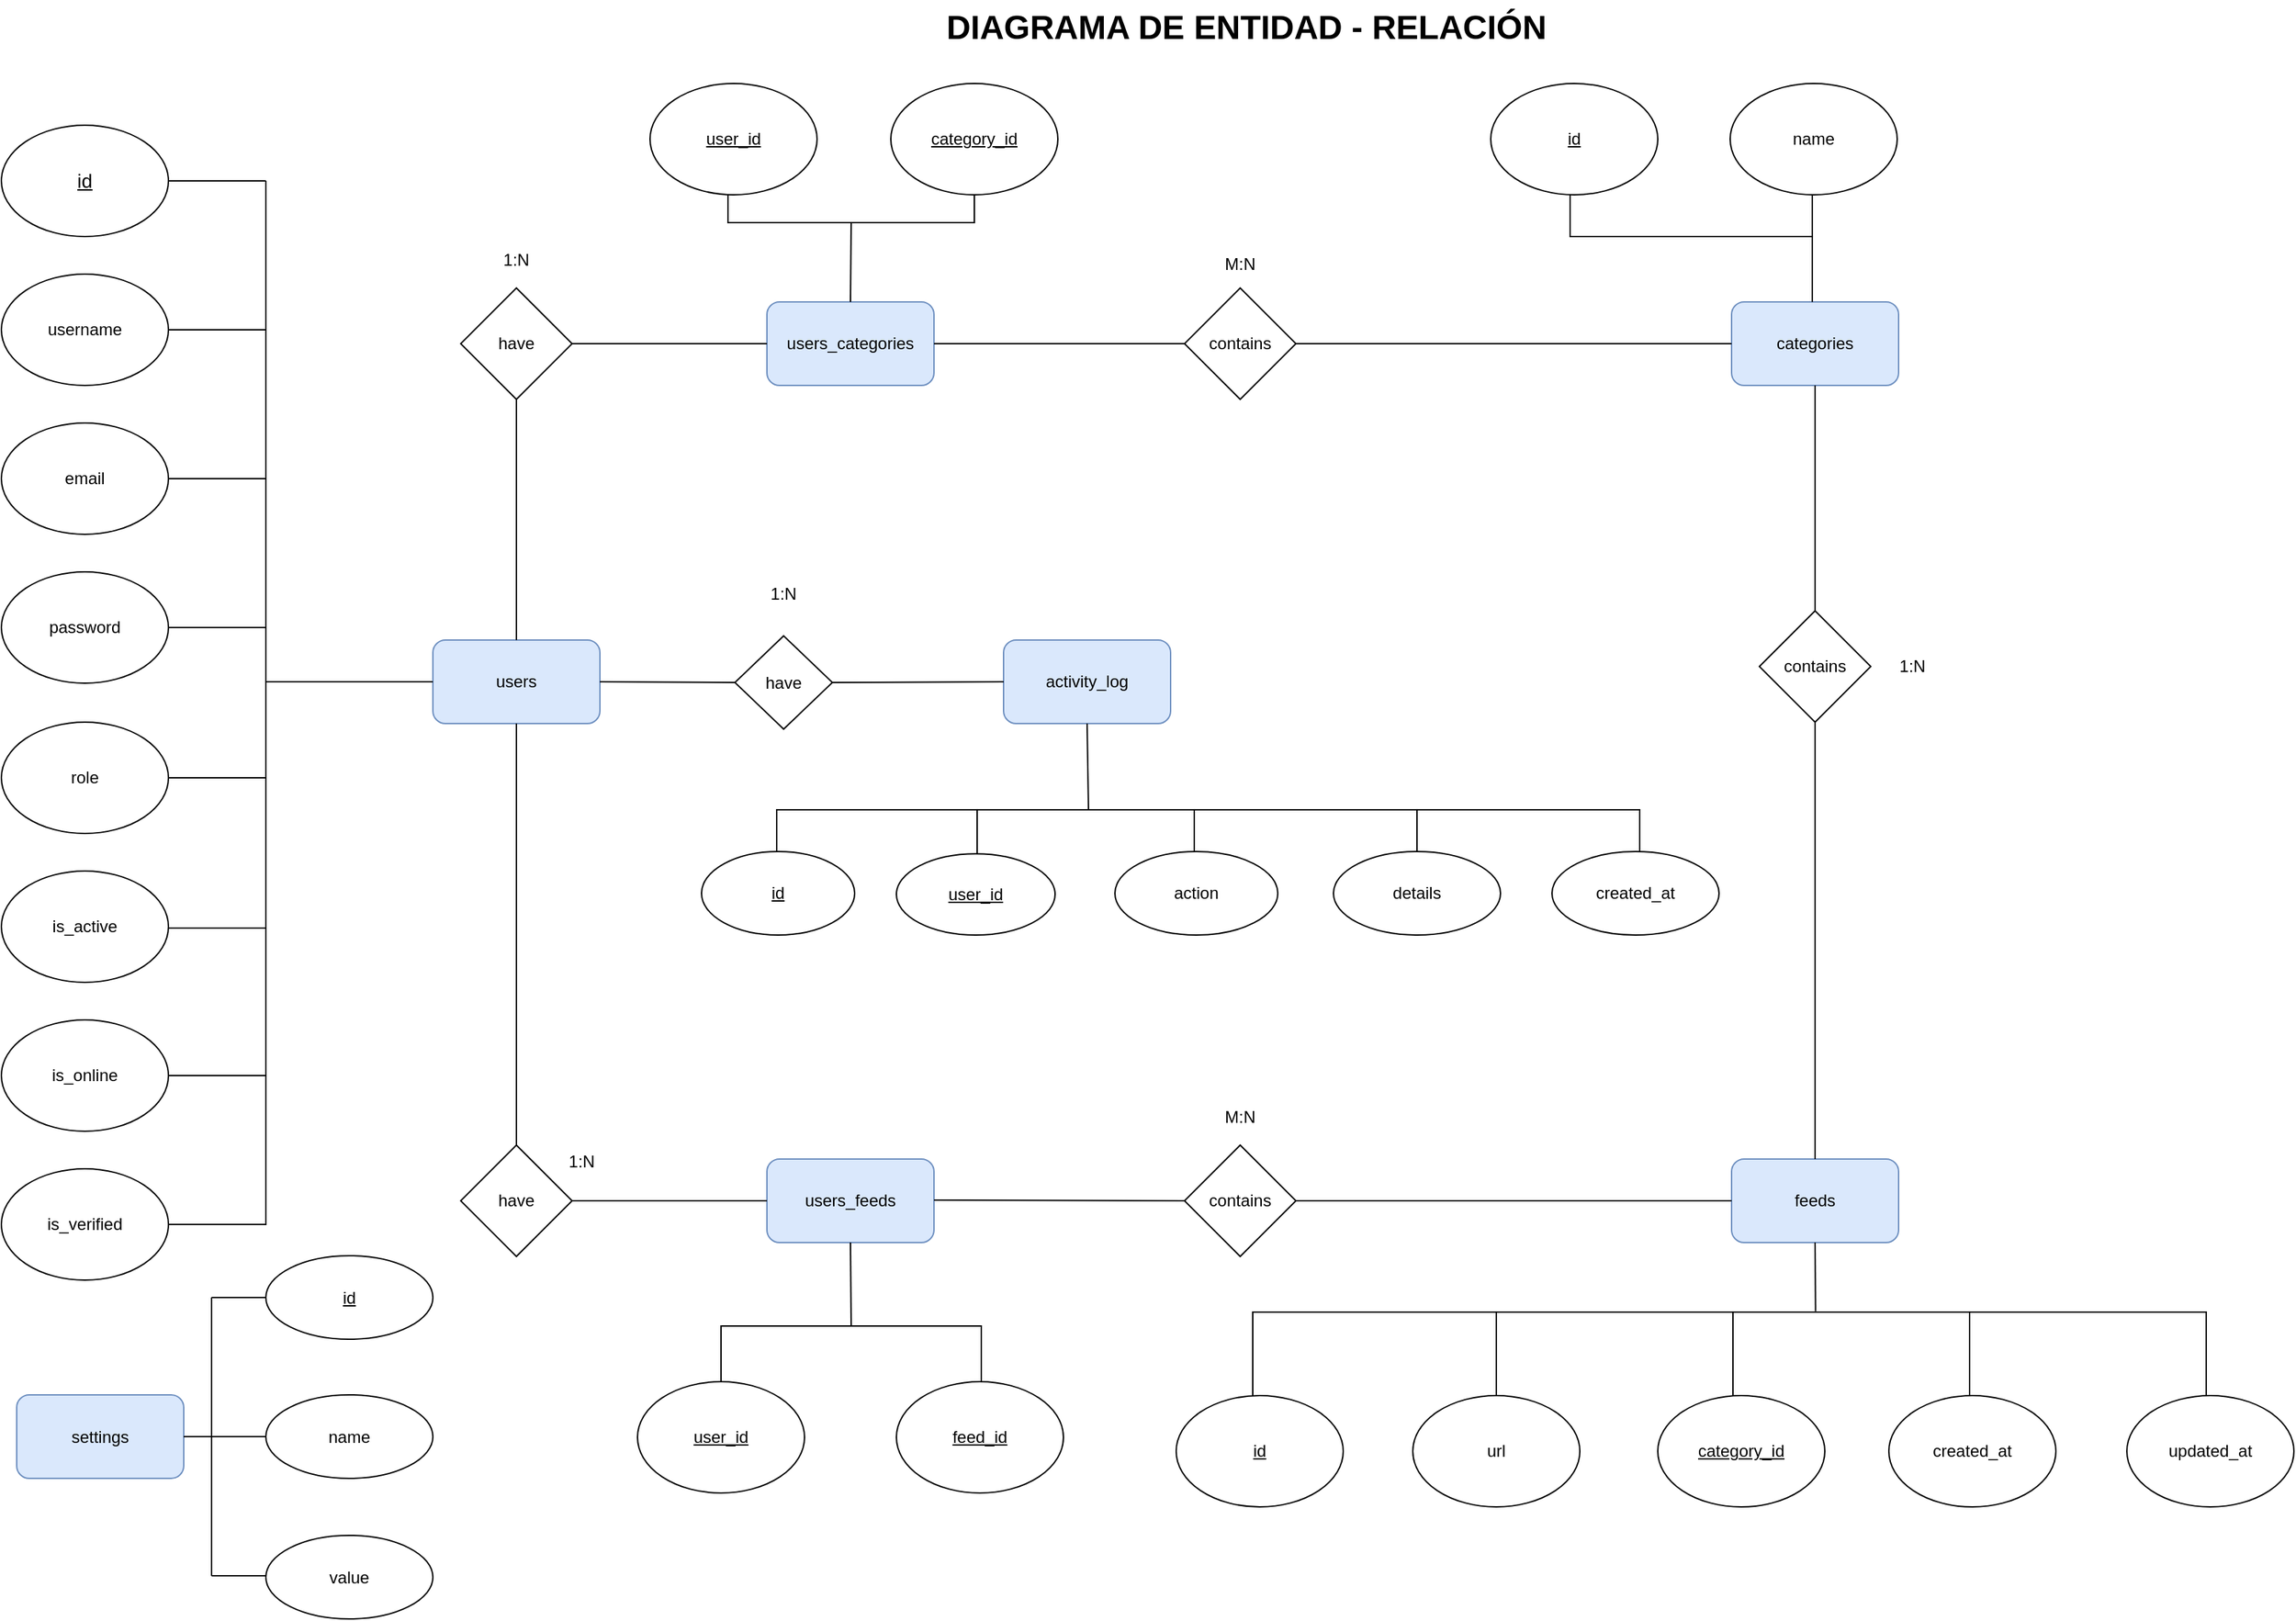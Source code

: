 <mxfile version="26.0.13">
  <diagram id="C5RBs43oDa-KdzZeNtuy" name="Page-1">
    <mxGraphModel dx="3341" dy="915" grid="1" gridSize="10" guides="1" tooltips="1" connect="1" arrows="1" fold="1" page="1" pageScale="1" pageWidth="1654" pageHeight="1169" math="0" shadow="0">
      <root>
        <mxCell id="WIyWlLk6GJQsqaUBKTNV-0" />
        <mxCell id="WIyWlLk6GJQsqaUBKTNV-1" parent="WIyWlLk6GJQsqaUBKTNV-0" />
        <mxCell id="qj_qt_bq18a2W61ubxum-1" value="&lt;u&gt;&lt;font style=&quot;font-size: 14px;&quot;&gt;id&lt;/font&gt;&lt;/u&gt;" style="ellipse;whiteSpace=wrap;html=1;" parent="WIyWlLk6GJQsqaUBKTNV-1" vertex="1">
          <mxGeometry x="-1647" y="90" width="120" height="80" as="geometry" />
        </mxCell>
        <mxCell id="qj_qt_bq18a2W61ubxum-2" value="username" style="ellipse;whiteSpace=wrap;html=1;" parent="WIyWlLk6GJQsqaUBKTNV-1" vertex="1">
          <mxGeometry x="-1647" y="197" width="120" height="80" as="geometry" />
        </mxCell>
        <mxCell id="qj_qt_bq18a2W61ubxum-3" value="email" style="ellipse;whiteSpace=wrap;html=1;" parent="WIyWlLk6GJQsqaUBKTNV-1" vertex="1">
          <mxGeometry x="-1647" y="304" width="120" height="80" as="geometry" />
        </mxCell>
        <mxCell id="qj_qt_bq18a2W61ubxum-4" value="password" style="ellipse;whiteSpace=wrap;html=1;" parent="WIyWlLk6GJQsqaUBKTNV-1" vertex="1">
          <mxGeometry x="-1647" y="411" width="120" height="80" as="geometry" />
        </mxCell>
        <mxCell id="qj_qt_bq18a2W61ubxum-5" value="role" style="ellipse;whiteSpace=wrap;html=1;flipV=1;" parent="WIyWlLk6GJQsqaUBKTNV-1" vertex="1">
          <mxGeometry x="-1647" y="519" width="120" height="80" as="geometry" />
        </mxCell>
        <mxCell id="qj_qt_bq18a2W61ubxum-6" value="is_active" style="ellipse;whiteSpace=wrap;html=1;" parent="WIyWlLk6GJQsqaUBKTNV-1" vertex="1">
          <mxGeometry x="-1647" y="626" width="120" height="80" as="geometry" />
        </mxCell>
        <mxCell id="qj_qt_bq18a2W61ubxum-7" value="is_online" style="ellipse;whiteSpace=wrap;html=1;" parent="WIyWlLk6GJQsqaUBKTNV-1" vertex="1">
          <mxGeometry x="-1647" y="733" width="120" height="80" as="geometry" />
        </mxCell>
        <mxCell id="qj_qt_bq18a2W61ubxum-8" value="users" style="rounded=1;whiteSpace=wrap;html=1;fillColor=#dae8fc;strokeColor=#6c8ebf;" parent="WIyWlLk6GJQsqaUBKTNV-1" vertex="1">
          <mxGeometry x="-1337" y="460" width="120" height="60" as="geometry" />
        </mxCell>
        <mxCell id="qj_qt_bq18a2W61ubxum-9" value="is_verified" style="ellipse;whiteSpace=wrap;html=1;" parent="WIyWlLk6GJQsqaUBKTNV-1" vertex="1">
          <mxGeometry x="-1647" y="840" width="120" height="80" as="geometry" />
        </mxCell>
        <mxCell id="qj_qt_bq18a2W61ubxum-10" value="users_categories" style="rounded=1;whiteSpace=wrap;html=1;fillColor=#dae8fc;strokeColor=#6c8ebf;" parent="WIyWlLk6GJQsqaUBKTNV-1" vertex="1">
          <mxGeometry x="-1097" y="217" width="120" height="60" as="geometry" />
        </mxCell>
        <mxCell id="qj_qt_bq18a2W61ubxum-11" value="users_feeds" style="rounded=1;whiteSpace=wrap;html=1;fillColor=#dae8fc;strokeColor=#6c8ebf;" parent="WIyWlLk6GJQsqaUBKTNV-1" vertex="1">
          <mxGeometry x="-1097" y="833" width="120" height="60" as="geometry" />
        </mxCell>
        <mxCell id="qj_qt_bq18a2W61ubxum-12" value="have" style="rhombus;whiteSpace=wrap;html=1;" parent="WIyWlLk6GJQsqaUBKTNV-1" vertex="1">
          <mxGeometry x="-1317" y="823" width="80" height="80" as="geometry" />
        </mxCell>
        <mxCell id="qj_qt_bq18a2W61ubxum-13" value="have" style="rhombus;whiteSpace=wrap;html=1;" parent="WIyWlLk6GJQsqaUBKTNV-1" vertex="1">
          <mxGeometry x="-1317" y="207" width="80" height="80" as="geometry" />
        </mxCell>
        <mxCell id="qj_qt_bq18a2W61ubxum-14" value="contains" style="rhombus;whiteSpace=wrap;html=1;" parent="WIyWlLk6GJQsqaUBKTNV-1" vertex="1">
          <mxGeometry x="-797" y="207" width="80" height="80" as="geometry" />
        </mxCell>
        <mxCell id="qj_qt_bq18a2W61ubxum-15" value="contains" style="rhombus;whiteSpace=wrap;html=1;direction=south;" parent="WIyWlLk6GJQsqaUBKTNV-1" vertex="1">
          <mxGeometry x="-797" y="823" width="80" height="80" as="geometry" />
        </mxCell>
        <mxCell id="qj_qt_bq18a2W61ubxum-16" value="categories" style="rounded=1;whiteSpace=wrap;html=1;fillColor=#dae8fc;strokeColor=#6c8ebf;" parent="WIyWlLk6GJQsqaUBKTNV-1" vertex="1">
          <mxGeometry x="-404" y="217" width="120" height="60" as="geometry" />
        </mxCell>
        <mxCell id="qj_qt_bq18a2W61ubxum-17" value="feeds" style="rounded=1;whiteSpace=wrap;html=1;fillColor=#dae8fc;strokeColor=#6c8ebf;" parent="WIyWlLk6GJQsqaUBKTNV-1" vertex="1">
          <mxGeometry x="-404" y="833" width="120" height="60" as="geometry" />
        </mxCell>
        <mxCell id="qj_qt_bq18a2W61ubxum-18" value="contains" style="rhombus;whiteSpace=wrap;html=1;" parent="WIyWlLk6GJQsqaUBKTNV-1" vertex="1">
          <mxGeometry x="-384" y="439" width="80" height="80" as="geometry" />
        </mxCell>
        <mxCell id="qj_qt_bq18a2W61ubxum-19" value="&lt;u&gt;user_id&lt;/u&gt;" style="ellipse;whiteSpace=wrap;html=1;" parent="WIyWlLk6GJQsqaUBKTNV-1" vertex="1">
          <mxGeometry x="-1181" y="60" width="120" height="80" as="geometry" />
        </mxCell>
        <mxCell id="qj_qt_bq18a2W61ubxum-21" value="&lt;u style=&quot;line-height: 110%;&quot;&gt;category_id&lt;/u&gt;" style="ellipse;whiteSpace=wrap;html=1;" parent="WIyWlLk6GJQsqaUBKTNV-1" vertex="1">
          <mxGeometry x="-1008" y="60" width="120" height="80" as="geometry" />
        </mxCell>
        <mxCell id="qj_qt_bq18a2W61ubxum-22" value="&lt;u&gt;user_id&lt;/u&gt;" style="ellipse;whiteSpace=wrap;html=1;" parent="WIyWlLk6GJQsqaUBKTNV-1" vertex="1">
          <mxGeometry x="-1190" y="993" width="120" height="80" as="geometry" />
        </mxCell>
        <mxCell id="qj_qt_bq18a2W61ubxum-23" value="&lt;u&gt;feed_id&lt;/u&gt;" style="ellipse;whiteSpace=wrap;html=1;" parent="WIyWlLk6GJQsqaUBKTNV-1" vertex="1">
          <mxGeometry x="-1004" y="993" width="120" height="80" as="geometry" />
        </mxCell>
        <mxCell id="qj_qt_bq18a2W61ubxum-25" value="&lt;u&gt;id&lt;/u&gt;" style="ellipse;whiteSpace=wrap;html=1;" parent="WIyWlLk6GJQsqaUBKTNV-1" vertex="1">
          <mxGeometry x="-577" y="60" width="120" height="80" as="geometry" />
        </mxCell>
        <mxCell id="qj_qt_bq18a2W61ubxum-26" value="name" style="ellipse;whiteSpace=wrap;html=1;" parent="WIyWlLk6GJQsqaUBKTNV-1" vertex="1">
          <mxGeometry x="-405" y="60" width="120" height="80" as="geometry" />
        </mxCell>
        <mxCell id="qj_qt_bq18a2W61ubxum-29" value="&lt;u&gt;id&lt;/u&gt;" style="ellipse;whiteSpace=wrap;html=1;" parent="WIyWlLk6GJQsqaUBKTNV-1" vertex="1">
          <mxGeometry x="-803" y="1003" width="120" height="80" as="geometry" />
        </mxCell>
        <mxCell id="qj_qt_bq18a2W61ubxum-30" value="url" style="ellipse;whiteSpace=wrap;html=1;" parent="WIyWlLk6GJQsqaUBKTNV-1" vertex="1">
          <mxGeometry x="-633" y="1003" width="120" height="80" as="geometry" />
        </mxCell>
        <mxCell id="qj_qt_bq18a2W61ubxum-31" value="created_at" style="ellipse;whiteSpace=wrap;html=1;" parent="WIyWlLk6GJQsqaUBKTNV-1" vertex="1">
          <mxGeometry x="-291" y="1003" width="120" height="80" as="geometry" />
        </mxCell>
        <mxCell id="qj_qt_bq18a2W61ubxum-33" value="&lt;u&gt;category_id&lt;/u&gt;" style="ellipse;whiteSpace=wrap;html=1;" parent="WIyWlLk6GJQsqaUBKTNV-1" vertex="1">
          <mxGeometry x="-457" y="1003" width="120" height="80" as="geometry" />
        </mxCell>
        <mxCell id="qj_qt_bq18a2W61ubxum-36" value="" style="endArrow=none;html=1;rounded=0;exitX=0.5;exitY=0;exitDx=0;exitDy=0;entryX=0.5;entryY=1;entryDx=0;entryDy=0;" parent="WIyWlLk6GJQsqaUBKTNV-1" source="qj_qt_bq18a2W61ubxum-8" target="qj_qt_bq18a2W61ubxum-13" edge="1">
          <mxGeometry width="50" height="50" relative="1" as="geometry">
            <mxPoint x="-1292" y="400" as="sourcePoint" />
            <mxPoint x="-1242" y="350" as="targetPoint" />
          </mxGeometry>
        </mxCell>
        <mxCell id="qj_qt_bq18a2W61ubxum-37" value="" style="endArrow=none;html=1;rounded=0;entryX=0.5;entryY=1;entryDx=0;entryDy=0;exitX=0.5;exitY=0;exitDx=0;exitDy=0;" parent="WIyWlLk6GJQsqaUBKTNV-1" source="qj_qt_bq18a2W61ubxum-12" target="qj_qt_bq18a2W61ubxum-8" edge="1">
          <mxGeometry width="50" height="50" relative="1" as="geometry">
            <mxPoint x="-1305" y="619.5" as="sourcePoint" />
            <mxPoint x="-1255" y="569.5" as="targetPoint" />
          </mxGeometry>
        </mxCell>
        <mxCell id="qj_qt_bq18a2W61ubxum-38" value="" style="endArrow=none;html=1;rounded=0;entryX=0;entryY=0.5;entryDx=0;entryDy=0;exitX=1;exitY=0.5;exitDx=0;exitDy=0;" parent="WIyWlLk6GJQsqaUBKTNV-1" source="qj_qt_bq18a2W61ubxum-12" target="qj_qt_bq18a2W61ubxum-11" edge="1">
          <mxGeometry width="50" height="50" relative="1" as="geometry">
            <mxPoint x="-1207" y="888" as="sourcePoint" />
            <mxPoint x="-1157" y="838" as="targetPoint" />
          </mxGeometry>
        </mxCell>
        <mxCell id="qj_qt_bq18a2W61ubxum-39" value="" style="endArrow=none;html=1;rounded=0;entryX=0.5;entryY=1;entryDx=0;entryDy=0;exitX=1;exitY=0.5;exitDx=0;exitDy=0;" parent="WIyWlLk6GJQsqaUBKTNV-1" target="qj_qt_bq18a2W61ubxum-15" edge="1">
          <mxGeometry width="50" height="50" relative="1" as="geometry">
            <mxPoint x="-977" y="862.5" as="sourcePoint" />
            <mxPoint x="-837" y="862.5" as="targetPoint" />
          </mxGeometry>
        </mxCell>
        <mxCell id="qj_qt_bq18a2W61ubxum-40" value="" style="endArrow=none;html=1;rounded=0;entryX=0;entryY=0.5;entryDx=0;entryDy=0;exitX=1;exitY=0.5;exitDx=0;exitDy=0;" parent="WIyWlLk6GJQsqaUBKTNV-1" source="qj_qt_bq18a2W61ubxum-13" target="qj_qt_bq18a2W61ubxum-10" edge="1">
          <mxGeometry width="50" height="50" relative="1" as="geometry">
            <mxPoint x="-1217" y="260" as="sourcePoint" />
            <mxPoint x="-1127" y="250" as="targetPoint" />
          </mxGeometry>
        </mxCell>
        <mxCell id="qj_qt_bq18a2W61ubxum-41" value="" style="endArrow=none;html=1;rounded=0;entryX=0;entryY=0.5;entryDx=0;entryDy=0;exitX=1;exitY=0.5;exitDx=0;exitDy=0;" parent="WIyWlLk6GJQsqaUBKTNV-1" source="qj_qt_bq18a2W61ubxum-10" target="qj_qt_bq18a2W61ubxum-14" edge="1">
          <mxGeometry width="50" height="50" relative="1" as="geometry">
            <mxPoint x="-917" y="277" as="sourcePoint" />
            <mxPoint x="-867" y="227" as="targetPoint" />
          </mxGeometry>
        </mxCell>
        <mxCell id="qj_qt_bq18a2W61ubxum-42" value="" style="endArrow=none;html=1;rounded=0;exitX=1;exitY=0.5;exitDx=0;exitDy=0;entryX=0;entryY=0.5;entryDx=0;entryDy=0;" parent="WIyWlLk6GJQsqaUBKTNV-1" source="qj_qt_bq18a2W61ubxum-14" target="qj_qt_bq18a2W61ubxum-16" edge="1">
          <mxGeometry width="50" height="50" relative="1" as="geometry">
            <mxPoint x="-537" y="330" as="sourcePoint" />
            <mxPoint x="-487" y="280" as="targetPoint" />
            <Array as="points" />
          </mxGeometry>
        </mxCell>
        <mxCell id="qj_qt_bq18a2W61ubxum-43" value="" style="endArrow=none;html=1;rounded=0;entryX=0.5;entryY=1;entryDx=0;entryDy=0;exitX=0.5;exitY=0;exitDx=0;exitDy=0;" parent="WIyWlLk6GJQsqaUBKTNV-1" source="qj_qt_bq18a2W61ubxum-18" target="qj_qt_bq18a2W61ubxum-16" edge="1">
          <mxGeometry width="50" height="50" relative="1" as="geometry">
            <mxPoint x="-369" y="400" as="sourcePoint" />
            <mxPoint x="-319" y="350" as="targetPoint" />
          </mxGeometry>
        </mxCell>
        <mxCell id="qj_qt_bq18a2W61ubxum-44" value="" style="endArrow=none;html=1;rounded=0;entryX=0.5;entryY=1;entryDx=0;entryDy=0;exitX=0.5;exitY=0;exitDx=0;exitDy=0;" parent="WIyWlLk6GJQsqaUBKTNV-1" source="qj_qt_bq18a2W61ubxum-17" target="qj_qt_bq18a2W61ubxum-18" edge="1">
          <mxGeometry width="50" height="50" relative="1" as="geometry">
            <mxPoint x="-369" y="645" as="sourcePoint" />
            <mxPoint x="-319" y="595" as="targetPoint" />
          </mxGeometry>
        </mxCell>
        <mxCell id="qj_qt_bq18a2W61ubxum-45" value="" style="endArrow=none;html=1;rounded=0;entryX=0;entryY=0.5;entryDx=0;entryDy=0;exitX=0.5;exitY=0;exitDx=0;exitDy=0;" parent="WIyWlLk6GJQsqaUBKTNV-1" source="qj_qt_bq18a2W61ubxum-15" target="qj_qt_bq18a2W61ubxum-17" edge="1">
          <mxGeometry width="50" height="50" relative="1" as="geometry">
            <mxPoint x="-627" y="888" as="sourcePoint" />
            <mxPoint x="-577" y="838" as="targetPoint" />
          </mxGeometry>
        </mxCell>
        <mxCell id="qj_qt_bq18a2W61ubxum-46" value="" style="endArrow=none;html=1;rounded=0;exitX=0;exitY=0;exitDx=0;exitDy=0;" parent="WIyWlLk6GJQsqaUBKTNV-1" source="qj_qt_bq18a2W61ubxum-48" edge="1">
          <mxGeometry width="50" height="50" relative="1" as="geometry">
            <mxPoint x="-1457" y="890" as="sourcePoint" />
            <mxPoint x="-1457" y="130" as="targetPoint" />
          </mxGeometry>
        </mxCell>
        <mxCell id="qj_qt_bq18a2W61ubxum-48" value="" style="shape=partialRectangle;whiteSpace=wrap;html=1;bottom=0;right=0;fillColor=none;rotation=-180;" parent="WIyWlLk6GJQsqaUBKTNV-1" vertex="1">
          <mxGeometry x="-1527" y="860" width="70" height="20" as="geometry" />
        </mxCell>
        <mxCell id="qj_qt_bq18a2W61ubxum-51" value="" style="line;strokeWidth=1;html=1;" parent="WIyWlLk6GJQsqaUBKTNV-1" vertex="1">
          <mxGeometry x="-1527" y="768" width="70" height="10" as="geometry" />
        </mxCell>
        <mxCell id="qj_qt_bq18a2W61ubxum-52" value="" style="line;strokeWidth=1;html=1;" parent="WIyWlLk6GJQsqaUBKTNV-1" vertex="1">
          <mxGeometry x="-1527" y="662" width="70" height="10" as="geometry" />
        </mxCell>
        <mxCell id="qj_qt_bq18a2W61ubxum-53" value="" style="line;strokeWidth=1;html=1;" parent="WIyWlLk6GJQsqaUBKTNV-1" vertex="1">
          <mxGeometry x="-1527" y="554" width="70" height="10" as="geometry" />
        </mxCell>
        <mxCell id="qj_qt_bq18a2W61ubxum-54" value="" style="line;strokeWidth=1;html=1;" parent="WIyWlLk6GJQsqaUBKTNV-1" vertex="1">
          <mxGeometry x="-1527" y="125" width="70" height="10" as="geometry" />
        </mxCell>
        <mxCell id="qj_qt_bq18a2W61ubxum-57" value="" style="line;strokeWidth=1;html=1;" parent="WIyWlLk6GJQsqaUBKTNV-1" vertex="1">
          <mxGeometry x="-1527" y="232" width="70" height="10" as="geometry" />
        </mxCell>
        <mxCell id="qj_qt_bq18a2W61ubxum-58" value="" style="line;strokeWidth=1;html=1;" parent="WIyWlLk6GJQsqaUBKTNV-1" vertex="1">
          <mxGeometry x="-1527" y="339" width="70" height="10" as="geometry" />
        </mxCell>
        <mxCell id="qj_qt_bq18a2W61ubxum-59" value="" style="line;strokeWidth=1;html=1;" parent="WIyWlLk6GJQsqaUBKTNV-1" vertex="1">
          <mxGeometry x="-1527" y="446" width="70" height="10" as="geometry" />
        </mxCell>
        <mxCell id="qj_qt_bq18a2W61ubxum-65" value="" style="endArrow=none;html=1;rounded=0;exitX=0.5;exitY=0;exitDx=0;exitDy=0;entryX=0.5;entryY=1;entryDx=0;entryDy=0;" parent="WIyWlLk6GJQsqaUBKTNV-1" source="qj_qt_bq18a2W61ubxum-10" target="qj_qt_bq18a2W61ubxum-80" edge="1">
          <mxGeometry width="50" height="50" relative="1" as="geometry">
            <mxPoint x="-1327" y="360" as="sourcePoint" />
            <mxPoint x="-1029" y="170" as="targetPoint" />
          </mxGeometry>
        </mxCell>
        <mxCell id="qj_qt_bq18a2W61ubxum-66" value="" style="shape=partialRectangle;whiteSpace=wrap;html=1;bottom=0;right=0;fillColor=none;direction=west;" parent="WIyWlLk6GJQsqaUBKTNV-1" vertex="1">
          <mxGeometry x="-426" y="140" width="80" height="30" as="geometry" />
        </mxCell>
        <mxCell id="qj_qt_bq18a2W61ubxum-67" value="" style="shape=partialRectangle;whiteSpace=wrap;html=1;bottom=1;right=0;fillColor=none;top=0;" parent="WIyWlLk6GJQsqaUBKTNV-1" vertex="1">
          <mxGeometry x="-520" y="140" width="94" height="30" as="geometry" />
        </mxCell>
        <mxCell id="qj_qt_bq18a2W61ubxum-68" value="" style="endArrow=none;html=1;rounded=0;entryX=0;entryY=0;entryDx=0;entryDy=0;exitX=0.5;exitY=0;exitDx=0;exitDy=0;" parent="WIyWlLk6GJQsqaUBKTNV-1" target="qj_qt_bq18a2W61ubxum-66" edge="1">
          <mxGeometry width="50" height="50" relative="1" as="geometry">
            <mxPoint x="-346" y="217" as="sourcePoint" />
            <mxPoint x="-586" y="310" as="targetPoint" />
          </mxGeometry>
        </mxCell>
        <mxCell id="qj_qt_bq18a2W61ubxum-73" value="" style="shape=partialRectangle;whiteSpace=wrap;html=1;bottom=1;right=1;left=1;top=0;fillColor=none;routingCenterX=-0.5;rotation=-180;" parent="WIyWlLk6GJQsqaUBKTNV-1" vertex="1">
          <mxGeometry x="-1130" y="953" width="187" height="40" as="geometry" />
        </mxCell>
        <mxCell id="qj_qt_bq18a2W61ubxum-75" value="" style="endArrow=none;html=1;rounded=0;entryX=0.5;entryY=1;entryDx=0;entryDy=0;exitX=0.5;exitY=1;exitDx=0;exitDy=0;" parent="WIyWlLk6GJQsqaUBKTNV-1" source="qj_qt_bq18a2W61ubxum-73" target="qj_qt_bq18a2W61ubxum-11" edge="1">
          <mxGeometry width="50" height="50" relative="1" as="geometry">
            <mxPoint x="-1017" y="933" as="sourcePoint" />
            <mxPoint x="-967" y="883" as="targetPoint" />
          </mxGeometry>
        </mxCell>
        <mxCell id="qj_qt_bq18a2W61ubxum-76" value="" style="shape=partialRectangle;whiteSpace=wrap;html=1;bottom=1;right=1;left=1;top=0;fillColor=none;routingCenterX=-0.5;rotation=-180;" parent="WIyWlLk6GJQsqaUBKTNV-1" vertex="1">
          <mxGeometry x="-748" y="943" width="175" height="60" as="geometry" />
        </mxCell>
        <mxCell id="qj_qt_bq18a2W61ubxum-77" value="" style="shape=partialRectangle;whiteSpace=wrap;html=1;bottom=0;right=1;fillColor=none;left=0;" parent="WIyWlLk6GJQsqaUBKTNV-1" vertex="1">
          <mxGeometry x="-573" y="943" width="170" height="60" as="geometry" />
        </mxCell>
        <mxCell id="qj_qt_bq18a2W61ubxum-79" value="" style="endArrow=none;html=1;rounded=0;entryX=0.5;entryY=1;entryDx=0;entryDy=0;exitX=0.349;exitY=-0.01;exitDx=0;exitDy=0;exitPerimeter=0;" parent="WIyWlLk6GJQsqaUBKTNV-1" source="YPvHNZSzEU7UqIrjbAkX-1" target="qj_qt_bq18a2W61ubxum-17" edge="1">
          <mxGeometry width="50" height="50" relative="1" as="geometry">
            <mxPoint x="-344" y="926" as="sourcePoint" />
            <mxPoint x="-348" y="793" as="targetPoint" />
          </mxGeometry>
        </mxCell>
        <mxCell id="qj_qt_bq18a2W61ubxum-80" value="" style="shape=partialRectangle;whiteSpace=wrap;html=1;bottom=1;right=1;left=1;top=0;fillColor=none;routingCenterX=-0.5;" parent="WIyWlLk6GJQsqaUBKTNV-1" vertex="1">
          <mxGeometry x="-1125" y="140" width="177" height="20" as="geometry" />
        </mxCell>
        <mxCell id="qj_qt_bq18a2W61ubxum-82" value="" style="endArrow=none;html=1;rounded=0;exitX=0;exitY=0.5;exitDx=0;exitDy=0;" parent="WIyWlLk6GJQsqaUBKTNV-1" source="qj_qt_bq18a2W61ubxum-8" edge="1">
          <mxGeometry width="50" height="50" relative="1" as="geometry">
            <mxPoint x="-1117" y="450" as="sourcePoint" />
            <mxPoint x="-1457" y="490" as="targetPoint" />
          </mxGeometry>
        </mxCell>
        <mxCell id="qj_qt_bq18a2W61ubxum-83" value="M:N" style="text;html=1;align=center;verticalAlign=middle;whiteSpace=wrap;rounded=0;" parent="WIyWlLk6GJQsqaUBKTNV-1" vertex="1">
          <mxGeometry x="-787" y="170" width="60" height="40" as="geometry" />
        </mxCell>
        <mxCell id="qj_qt_bq18a2W61ubxum-87" value="1:N" style="text;html=1;align=center;verticalAlign=middle;whiteSpace=wrap;rounded=0;" parent="WIyWlLk6GJQsqaUBKTNV-1" vertex="1">
          <mxGeometry x="-1260" y="815" width="60" height="40" as="geometry" />
        </mxCell>
        <mxCell id="qj_qt_bq18a2W61ubxum-88" value="M:N" style="text;html=1;align=center;verticalAlign=middle;whiteSpace=wrap;rounded=0;" parent="WIyWlLk6GJQsqaUBKTNV-1" vertex="1">
          <mxGeometry x="-787" y="783" width="60" height="40" as="geometry" />
        </mxCell>
        <mxCell id="qj_qt_bq18a2W61ubxum-89" value="1:N" style="text;html=1;align=center;verticalAlign=middle;whiteSpace=wrap;rounded=0;" parent="WIyWlLk6GJQsqaUBKTNV-1" vertex="1">
          <mxGeometry x="-1307" y="167" width="60" height="40" as="geometry" />
        </mxCell>
        <mxCell id="qj_qt_bq18a2W61ubxum-90" value="1:N" style="text;html=1;align=center;verticalAlign=middle;whiteSpace=wrap;rounded=0;" parent="WIyWlLk6GJQsqaUBKTNV-1" vertex="1">
          <mxGeometry x="-304" y="459" width="60" height="40" as="geometry" />
        </mxCell>
        <mxCell id="qj_qt_bq18a2W61ubxum-91" value="DIAGRAMA DE ENTIDAD - RELACIÓN" style="text;strokeColor=none;fillColor=none;html=1;fontSize=24;fontStyle=1;verticalAlign=middle;align=center;" parent="WIyWlLk6GJQsqaUBKTNV-1" vertex="1">
          <mxGeometry x="-803" width="100" height="40" as="geometry" />
        </mxCell>
        <mxCell id="YPvHNZSzEU7UqIrjbAkX-0" value="updated_at" style="ellipse;whiteSpace=wrap;html=1;" vertex="1" parent="WIyWlLk6GJQsqaUBKTNV-1">
          <mxGeometry x="-120" y="1003" width="120" height="80" as="geometry" />
        </mxCell>
        <mxCell id="YPvHNZSzEU7UqIrjbAkX-1" value="" style="shape=partialRectangle;whiteSpace=wrap;html=1;bottom=0;right=1;fillColor=none;left=0;" vertex="1" parent="WIyWlLk6GJQsqaUBKTNV-1">
          <mxGeometry x="-403" y="943" width="170" height="60" as="geometry" />
        </mxCell>
        <mxCell id="YPvHNZSzEU7UqIrjbAkX-2" value="" style="shape=partialRectangle;whiteSpace=wrap;html=1;bottom=0;right=1;fillColor=none;left=0;" vertex="1" parent="WIyWlLk6GJQsqaUBKTNV-1">
          <mxGeometry x="-233" y="943" width="170" height="60" as="geometry" />
        </mxCell>
        <mxCell id="YPvHNZSzEU7UqIrjbAkX-3" value="activity_log" style="rounded=1;whiteSpace=wrap;html=1;fillColor=#dae8fc;strokeColor=#6c8ebf;" vertex="1" parent="WIyWlLk6GJQsqaUBKTNV-1">
          <mxGeometry x="-927" y="460" width="120" height="60" as="geometry" />
        </mxCell>
        <mxCell id="YPvHNZSzEU7UqIrjbAkX-5" value="have" style="strokeWidth=1;html=1;shape=mxgraph.flowchart.decision;whiteSpace=wrap;" vertex="1" parent="WIyWlLk6GJQsqaUBKTNV-1">
          <mxGeometry x="-1120" y="457" width="70" height="67" as="geometry" />
        </mxCell>
        <mxCell id="YPvHNZSzEU7UqIrjbAkX-6" value="" style="endArrow=none;html=1;rounded=0;entryX=0;entryY=0.5;entryDx=0;entryDy=0;entryPerimeter=0;exitX=1;exitY=0.5;exitDx=0;exitDy=0;" edge="1" parent="WIyWlLk6GJQsqaUBKTNV-1" source="qj_qt_bq18a2W61ubxum-8" target="YPvHNZSzEU7UqIrjbAkX-5">
          <mxGeometry width="50" height="50" relative="1" as="geometry">
            <mxPoint x="-1217" y="510.5" as="sourcePoint" />
            <mxPoint x="-1167" y="460.5" as="targetPoint" />
          </mxGeometry>
        </mxCell>
        <mxCell id="YPvHNZSzEU7UqIrjbAkX-7" value="" style="endArrow=none;html=1;rounded=0;entryX=1;entryY=0.5;entryDx=0;entryDy=0;entryPerimeter=0;exitX=0;exitY=0.5;exitDx=0;exitDy=0;" edge="1" parent="WIyWlLk6GJQsqaUBKTNV-1" source="YPvHNZSzEU7UqIrjbAkX-3" target="YPvHNZSzEU7UqIrjbAkX-5">
          <mxGeometry width="50" height="50" relative="1" as="geometry">
            <mxPoint x="-670" y="542" as="sourcePoint" />
            <mxPoint x="-620" y="492" as="targetPoint" />
          </mxGeometry>
        </mxCell>
        <mxCell id="YPvHNZSzEU7UqIrjbAkX-8" value="1:N" style="text;html=1;align=center;verticalAlign=middle;whiteSpace=wrap;rounded=0;" vertex="1" parent="WIyWlLk6GJQsqaUBKTNV-1">
          <mxGeometry x="-1115" y="407" width="60" height="40" as="geometry" />
        </mxCell>
        <mxCell id="YPvHNZSzEU7UqIrjbAkX-9" value="settings" style="rounded=1;whiteSpace=wrap;html=1;fillColor=#dae8fc;strokeColor=#6c8ebf;" vertex="1" parent="WIyWlLk6GJQsqaUBKTNV-1">
          <mxGeometry x="-1636" y="1002.5" width="120" height="60" as="geometry" />
        </mxCell>
        <mxCell id="YPvHNZSzEU7UqIrjbAkX-16" value="" style="shape=partialRectangle;whiteSpace=wrap;html=1;bottom=0;right=0;fillColor=none;" vertex="1" parent="WIyWlLk6GJQsqaUBKTNV-1">
          <mxGeometry x="-1090" y="582" width="150" height="30" as="geometry" />
        </mxCell>
        <mxCell id="YPvHNZSzEU7UqIrjbAkX-17" value="" style="shape=partialRectangle;whiteSpace=wrap;html=1;bottom=0;right=0;fillColor=none;" vertex="1" parent="WIyWlLk6GJQsqaUBKTNV-1">
          <mxGeometry x="-946" y="582" width="160" height="31.58" as="geometry" />
        </mxCell>
        <mxCell id="YPvHNZSzEU7UqIrjbAkX-18" value="" style="shape=partialRectangle;whiteSpace=wrap;html=1;bottom=0;right=1;fillColor=none;" vertex="1" parent="WIyWlLk6GJQsqaUBKTNV-1">
          <mxGeometry x="-790" y="582" width="160" height="30" as="geometry" />
        </mxCell>
        <mxCell id="YPvHNZSzEU7UqIrjbAkX-19" value="" style="endArrow=none;html=1;rounded=0;entryX=0.5;entryY=1;entryDx=0;entryDy=0;exitX=0.5;exitY=0;exitDx=0;exitDy=0;" edge="1" parent="WIyWlLk6GJQsqaUBKTNV-1" source="YPvHNZSzEU7UqIrjbAkX-17" target="YPvHNZSzEU7UqIrjbAkX-3">
          <mxGeometry width="50" height="50" relative="1" as="geometry">
            <mxPoint x="-860" y="562" as="sourcePoint" />
            <mxPoint x="-810" y="512" as="targetPoint" />
          </mxGeometry>
        </mxCell>
        <mxCell id="YPvHNZSzEU7UqIrjbAkX-20" value="&lt;u&gt;id&lt;/u&gt;" style="ellipse;whiteSpace=wrap;html=1;" vertex="1" parent="WIyWlLk6GJQsqaUBKTNV-1">
          <mxGeometry x="-1144" y="612" width="110" height="60" as="geometry" />
        </mxCell>
        <mxCell id="YPvHNZSzEU7UqIrjbAkX-21" value="&lt;u&gt;user_id&lt;/u&gt;" style="ellipse;whiteSpace=wrap;html=1;" vertex="1" parent="WIyWlLk6GJQsqaUBKTNV-1">
          <mxGeometry x="-1004" y="613.58" width="114" height="58.42" as="geometry" />
        </mxCell>
        <mxCell id="YPvHNZSzEU7UqIrjbAkX-22" value="action" style="ellipse;whiteSpace=wrap;html=1;" vertex="1" parent="WIyWlLk6GJQsqaUBKTNV-1">
          <mxGeometry x="-847" y="612" width="117" height="60" as="geometry" />
        </mxCell>
        <mxCell id="YPvHNZSzEU7UqIrjbAkX-23" value="&lt;div&gt;details&lt;/div&gt;" style="ellipse;whiteSpace=wrap;html=1;" vertex="1" parent="WIyWlLk6GJQsqaUBKTNV-1">
          <mxGeometry x="-690" y="612" width="120" height="60" as="geometry" />
        </mxCell>
        <mxCell id="YPvHNZSzEU7UqIrjbAkX-24" value="" style="shape=partialRectangle;whiteSpace=wrap;html=1;bottom=0;right=1;fillColor=none;left=0;" vertex="1" parent="WIyWlLk6GJQsqaUBKTNV-1">
          <mxGeometry x="-630" y="582" width="160" height="30" as="geometry" />
        </mxCell>
        <mxCell id="YPvHNZSzEU7UqIrjbAkX-25" value="created_at" style="ellipse;whiteSpace=wrap;html=1;" vertex="1" parent="WIyWlLk6GJQsqaUBKTNV-1">
          <mxGeometry x="-533" y="612" width="120" height="60" as="geometry" />
        </mxCell>
        <mxCell id="YPvHNZSzEU7UqIrjbAkX-27" value="&lt;u&gt;id&lt;/u&gt;" style="ellipse;whiteSpace=wrap;html=1;" vertex="1" parent="WIyWlLk6GJQsqaUBKTNV-1">
          <mxGeometry x="-1457" y="902.5" width="120" height="60" as="geometry" />
        </mxCell>
        <mxCell id="YPvHNZSzEU7UqIrjbAkX-28" value="name" style="ellipse;whiteSpace=wrap;html=1;" vertex="1" parent="WIyWlLk6GJQsqaUBKTNV-1">
          <mxGeometry x="-1457" y="1002.5" width="120" height="60" as="geometry" />
        </mxCell>
        <mxCell id="YPvHNZSzEU7UqIrjbAkX-29" value="value" style="ellipse;whiteSpace=wrap;html=1;" vertex="1" parent="WIyWlLk6GJQsqaUBKTNV-1">
          <mxGeometry x="-1457" y="1103.5" width="120" height="60" as="geometry" />
        </mxCell>
        <mxCell id="YPvHNZSzEU7UqIrjbAkX-30" value="" style="endArrow=none;html=1;rounded=0;" edge="1" parent="WIyWlLk6GJQsqaUBKTNV-1">
          <mxGeometry width="50" height="50" relative="1" as="geometry">
            <mxPoint x="-1496" y="1132.5" as="sourcePoint" />
            <mxPoint x="-1496" y="932.5" as="targetPoint" />
          </mxGeometry>
        </mxCell>
        <mxCell id="YPvHNZSzEU7UqIrjbAkX-31" value="" style="endArrow=none;html=1;rounded=0;exitX=1;exitY=0.5;exitDx=0;exitDy=0;" edge="1" parent="WIyWlLk6GJQsqaUBKTNV-1" source="YPvHNZSzEU7UqIrjbAkX-9">
          <mxGeometry width="50" height="50" relative="1" as="geometry">
            <mxPoint x="-1636" y="1072.5" as="sourcePoint" />
            <mxPoint x="-1496" y="1032.5" as="targetPoint" />
          </mxGeometry>
        </mxCell>
        <mxCell id="YPvHNZSzEU7UqIrjbAkX-32" value="" style="endArrow=none;html=1;rounded=0;entryX=0;entryY=0.5;entryDx=0;entryDy=0;" edge="1" parent="WIyWlLk6GJQsqaUBKTNV-1" target="YPvHNZSzEU7UqIrjbAkX-27">
          <mxGeometry width="50" height="50" relative="1" as="geometry">
            <mxPoint x="-1496" y="932.5" as="sourcePoint" />
            <mxPoint x="-1586" y="1026.5" as="targetPoint" />
          </mxGeometry>
        </mxCell>
        <mxCell id="YPvHNZSzEU7UqIrjbAkX-33" value="" style="endArrow=none;html=1;rounded=0;" edge="1" parent="WIyWlLk6GJQsqaUBKTNV-1">
          <mxGeometry width="50" height="50" relative="1" as="geometry">
            <mxPoint x="-1496" y="1132.5" as="sourcePoint" />
            <mxPoint x="-1457" y="1132.5" as="targetPoint" />
          </mxGeometry>
        </mxCell>
        <mxCell id="YPvHNZSzEU7UqIrjbAkX-34" value="" style="endArrow=none;html=1;rounded=0;entryX=0;entryY=0.5;entryDx=0;entryDy=0;" edge="1" parent="WIyWlLk6GJQsqaUBKTNV-1" target="YPvHNZSzEU7UqIrjbAkX-28">
          <mxGeometry width="50" height="50" relative="1" as="geometry">
            <mxPoint x="-1496" y="1032.5" as="sourcePoint" />
            <mxPoint x="-1526" y="970.5" as="targetPoint" />
          </mxGeometry>
        </mxCell>
      </root>
    </mxGraphModel>
  </diagram>
</mxfile>
